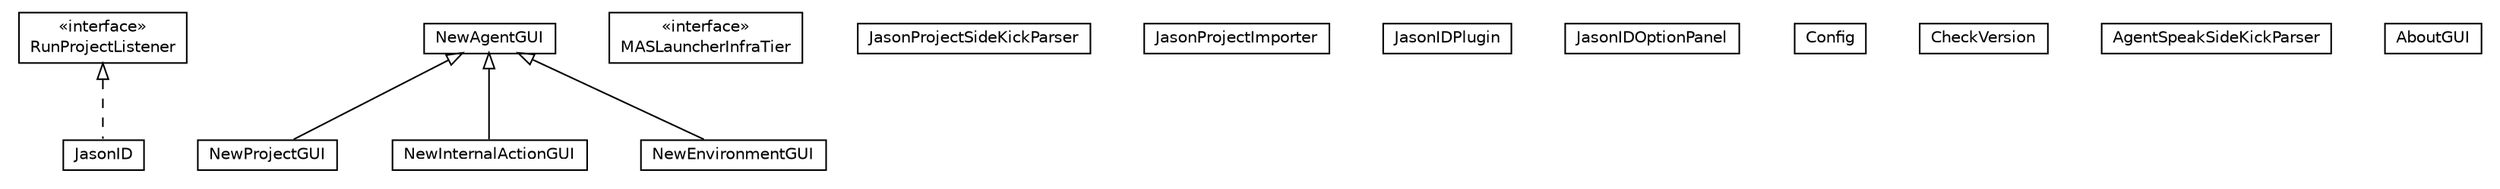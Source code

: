 #!/usr/local/bin/dot
#
# Class diagram 
# Generated by UMLGraph version R5_6_6-1-g9240c4 (http://www.umlgraph.org/)
#

digraph G {
	edge [fontname="Helvetica",fontsize=10,labelfontname="Helvetica",labelfontsize=10];
	node [fontname="Helvetica",fontsize=10,shape=plaintext];
	nodesep=0.25;
	ranksep=0.5;
	// jason.jeditplugin.RunProjectListener
	c3702 [label=<<table title="jason.jeditplugin.RunProjectListener" border="0" cellborder="1" cellspacing="0" cellpadding="2" port="p" href="./RunProjectListener.html">
		<tr><td><table border="0" cellspacing="0" cellpadding="1">
<tr><td align="center" balign="center"> &#171;interface&#187; </td></tr>
<tr><td align="center" balign="center"> RunProjectListener </td></tr>
		</table></td></tr>
		</table>>, URL="./RunProjectListener.html", fontname="Helvetica", fontcolor="black", fontsize=10.0];
	// jason.jeditplugin.NewProjectGUI
	c3703 [label=<<table title="jason.jeditplugin.NewProjectGUI" border="0" cellborder="1" cellspacing="0" cellpadding="2" port="p" href="./NewProjectGUI.html">
		<tr><td><table border="0" cellspacing="0" cellpadding="1">
<tr><td align="center" balign="center"> NewProjectGUI </td></tr>
		</table></td></tr>
		</table>>, URL="./NewProjectGUI.html", fontname="Helvetica", fontcolor="black", fontsize=10.0];
	// jason.jeditplugin.NewInternalActionGUI
	c3704 [label=<<table title="jason.jeditplugin.NewInternalActionGUI" border="0" cellborder="1" cellspacing="0" cellpadding="2" port="p" href="./NewInternalActionGUI.html">
		<tr><td><table border="0" cellspacing="0" cellpadding="1">
<tr><td align="center" balign="center"> NewInternalActionGUI </td></tr>
		</table></td></tr>
		</table>>, URL="./NewInternalActionGUI.html", fontname="Helvetica", fontcolor="black", fontsize=10.0];
	// jason.jeditplugin.NewEnvironmentGUI
	c3705 [label=<<table title="jason.jeditplugin.NewEnvironmentGUI" border="0" cellborder="1" cellspacing="0" cellpadding="2" port="p" href="./NewEnvironmentGUI.html">
		<tr><td><table border="0" cellspacing="0" cellpadding="1">
<tr><td align="center" balign="center"> NewEnvironmentGUI </td></tr>
		</table></td></tr>
		</table>>, URL="./NewEnvironmentGUI.html", fontname="Helvetica", fontcolor="black", fontsize=10.0];
	// jason.jeditplugin.NewAgentGUI
	c3706 [label=<<table title="jason.jeditplugin.NewAgentGUI" border="0" cellborder="1" cellspacing="0" cellpadding="2" port="p" href="./NewAgentGUI.html">
		<tr><td><table border="0" cellspacing="0" cellpadding="1">
<tr><td align="center" balign="center"> NewAgentGUI </td></tr>
		</table></td></tr>
		</table>>, URL="./NewAgentGUI.html", fontname="Helvetica", fontcolor="black", fontsize=10.0];
	// jason.jeditplugin.MASLauncherInfraTier
	c3707 [label=<<table title="jason.jeditplugin.MASLauncherInfraTier" border="0" cellborder="1" cellspacing="0" cellpadding="2" port="p" href="./MASLauncherInfraTier.html">
		<tr><td><table border="0" cellspacing="0" cellpadding="1">
<tr><td align="center" balign="center"> &#171;interface&#187; </td></tr>
<tr><td align="center" balign="center"> MASLauncherInfraTier </td></tr>
		</table></td></tr>
		</table>>, URL="./MASLauncherInfraTier.html", fontname="Helvetica", fontcolor="black", fontsize=10.0];
	// jason.jeditplugin.JasonProjectSideKickParser
	c3708 [label=<<table title="jason.jeditplugin.JasonProjectSideKickParser" border="0" cellborder="1" cellspacing="0" cellpadding="2" port="p" href="./JasonProjectSideKickParser.html">
		<tr><td><table border="0" cellspacing="0" cellpadding="1">
<tr><td align="center" balign="center"> JasonProjectSideKickParser </td></tr>
		</table></td></tr>
		</table>>, URL="./JasonProjectSideKickParser.html", fontname="Helvetica", fontcolor="black", fontsize=10.0];
	// jason.jeditplugin.JasonProjectImporter
	c3709 [label=<<table title="jason.jeditplugin.JasonProjectImporter" border="0" cellborder="1" cellspacing="0" cellpadding="2" port="p" href="./JasonProjectImporter.html">
		<tr><td><table border="0" cellspacing="0" cellpadding="1">
<tr><td align="center" balign="center"> JasonProjectImporter </td></tr>
		</table></td></tr>
		</table>>, URL="./JasonProjectImporter.html", fontname="Helvetica", fontcolor="black", fontsize=10.0];
	// jason.jeditplugin.JasonIDPlugin
	c3710 [label=<<table title="jason.jeditplugin.JasonIDPlugin" border="0" cellborder="1" cellspacing="0" cellpadding="2" port="p" href="./JasonIDPlugin.html">
		<tr><td><table border="0" cellspacing="0" cellpadding="1">
<tr><td align="center" balign="center"> JasonIDPlugin </td></tr>
		</table></td></tr>
		</table>>, URL="./JasonIDPlugin.html", fontname="Helvetica", fontcolor="black", fontsize=10.0];
	// jason.jeditplugin.JasonIDOptionPanel
	c3711 [label=<<table title="jason.jeditplugin.JasonIDOptionPanel" border="0" cellborder="1" cellspacing="0" cellpadding="2" port="p" href="./JasonIDOptionPanel.html">
		<tr><td><table border="0" cellspacing="0" cellpadding="1">
<tr><td align="center" balign="center"> JasonIDOptionPanel </td></tr>
		</table></td></tr>
		</table>>, URL="./JasonIDOptionPanel.html", fontname="Helvetica", fontcolor="black", fontsize=10.0];
	// jason.jeditplugin.JasonID
	c3712 [label=<<table title="jason.jeditplugin.JasonID" border="0" cellborder="1" cellspacing="0" cellpadding="2" port="p" href="./JasonID.html">
		<tr><td><table border="0" cellspacing="0" cellpadding="1">
<tr><td align="center" balign="center"> JasonID </td></tr>
		</table></td></tr>
		</table>>, URL="./JasonID.html", fontname="Helvetica", fontcolor="black", fontsize=10.0];
	// jason.jeditplugin.Config
	c3713 [label=<<table title="jason.jeditplugin.Config" border="0" cellborder="1" cellspacing="0" cellpadding="2" port="p" href="./Config.html">
		<tr><td><table border="0" cellspacing="0" cellpadding="1">
<tr><td align="center" balign="center"> Config </td></tr>
		</table></td></tr>
		</table>>, URL="./Config.html", fontname="Helvetica", fontcolor="black", fontsize=10.0];
	// jason.jeditplugin.CheckVersion
	c3714 [label=<<table title="jason.jeditplugin.CheckVersion" border="0" cellborder="1" cellspacing="0" cellpadding="2" port="p" href="./CheckVersion.html">
		<tr><td><table border="0" cellspacing="0" cellpadding="1">
<tr><td align="center" balign="center"> CheckVersion </td></tr>
		</table></td></tr>
		</table>>, URL="./CheckVersion.html", fontname="Helvetica", fontcolor="black", fontsize=10.0];
	// jason.jeditplugin.AgentSpeakSideKickParser
	c3715 [label=<<table title="jason.jeditplugin.AgentSpeakSideKickParser" border="0" cellborder="1" cellspacing="0" cellpadding="2" port="p" href="./AgentSpeakSideKickParser.html">
		<tr><td><table border="0" cellspacing="0" cellpadding="1">
<tr><td align="center" balign="center"> AgentSpeakSideKickParser </td></tr>
		</table></td></tr>
		</table>>, URL="./AgentSpeakSideKickParser.html", fontname="Helvetica", fontcolor="black", fontsize=10.0];
	// jason.jeditplugin.AboutGUI
	c3716 [label=<<table title="jason.jeditplugin.AboutGUI" border="0" cellborder="1" cellspacing="0" cellpadding="2" port="p" href="./AboutGUI.html">
		<tr><td><table border="0" cellspacing="0" cellpadding="1">
<tr><td align="center" balign="center"> AboutGUI </td></tr>
		</table></td></tr>
		</table>>, URL="./AboutGUI.html", fontname="Helvetica", fontcolor="black", fontsize=10.0];
	//jason.jeditplugin.NewProjectGUI extends jason.jeditplugin.NewAgentGUI
	c3706:p -> c3703:p [dir=back,arrowtail=empty];
	//jason.jeditplugin.NewInternalActionGUI extends jason.jeditplugin.NewAgentGUI
	c3706:p -> c3704:p [dir=back,arrowtail=empty];
	//jason.jeditplugin.NewEnvironmentGUI extends jason.jeditplugin.NewAgentGUI
	c3706:p -> c3705:p [dir=back,arrowtail=empty];
	//jason.jeditplugin.JasonID implements jason.jeditplugin.RunProjectListener
	c3702:p -> c3712:p [dir=back,arrowtail=empty,style=dashed];
}


